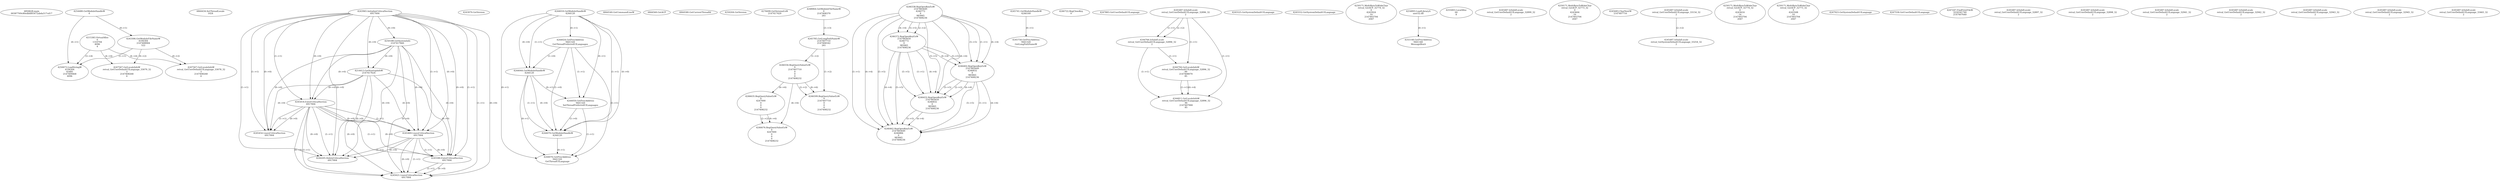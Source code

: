 // Global SCDG with merge call
digraph {
	0 [label="6850628.main
00387769c80edbfd05472abda517cd17"]
	1 [label="4254480.GetModuleHandleW
0"]
	2 [label="6844434.SetThreadLocale
1024"]
	3 [label="4243965.InitializeCriticalSection
6917004"]
	4 [label="4243979.GetVersion
"]
	5 [label="4244018.GetModuleHandleW
4244120"]
	6 [label="4244024.GetProcAddress
9441320
GetThreadPreferredUILanguages"]
	5 -> 6 [label="(0-->1)"]
	7 [label="4244044.GetModuleHandleW
4244120"]
	5 -> 7 [label="(1-->1)"]
	5 -> 7 [label="(0-->0)"]
	6 -> 7 [label="(1-->0)"]
	8 [label="4244050.GetProcAddress
9441320
SetThreadPreferredUILanguages"]
	5 -> 8 [label="(0-->1)"]
	6 -> 8 [label="(1-->1)"]
	7 -> 8 [label="(0-->1)"]
	9 [label="4244070.GetModuleHandleW
4244120"]
	5 -> 9 [label="(1-->1)"]
	7 -> 9 [label="(1-->1)"]
	5 -> 9 [label="(0-->0)"]
	6 -> 9 [label="(1-->0)"]
	7 -> 9 [label="(0-->0)"]
	8 -> 9 [label="(1-->0)"]
	10 [label="4244076.GetProcAddress
9441320
GetThreadUILanguage"]
	5 -> 10 [label="(0-->1)"]
	6 -> 10 [label="(1-->1)"]
	7 -> 10 [label="(0-->1)"]
	8 -> 10 [label="(1-->1)"]
	9 -> 10 [label="(0-->1)"]
	11 [label="4250188.GetSystemInfo
2147417660"]
	3 -> 11 [label="(0-->0)"]
	12 [label="6844540.GetCommandLineW
"]
	13 [label="4214413.GetStartupInfoW
2147417624"]
	3 -> 13 [label="(0-->0)"]
	11 -> 13 [label="(0-->0)"]
	14 [label="6844560.GetACP
"]
	15 [label="6844580.GetCurrentThreadId
"]
	16 [label="4250204.GetVersion
"]
	17 [label="4276690.GetVersionExW
2147417420"]
	18 [label="4243306.GetModuleFileNameW
4194304
2147408904
522"]
	1 -> 18 [label="(0-->1)"]
	19 [label="4248064.GetModuleFileNameW
0
2147408370
261"]
	20 [label="4215383.VirtualAlloc
0
1310704
4096
4"]
	21 [label="4246338.RegOpenKeyExW
2147483649
4246772
0
983065
2147408236"]
	22 [label="4245741.GetModuleHandleW
4246160"]
	23 [label="4245758.GetProcAddress
9441320
GetLongPathNameW"]
	22 -> 23 [label="(0-->1)"]
	24 [label="4245785.GetLongPathNameW
2147407710
2147406542
261"]
	19 -> 24 [label="(3-->3)"]
	25 [label="4246556.RegQueryValueExW
0
2147407710
0
0
0
2147408232"]
	24 -> 25 [label="(1-->2)"]
	26 [label="4246635.RegQueryValueExW
0
4247000
0
0
0
2147408232"]
	25 -> 26 [label="(6-->6)"]
	27 [label="4246676.RegQueryValueExW
0
4247000
0
0
0
2147408232"]
	26 -> 27 [label="(2-->2)"]
	25 -> 27 [label="(6-->6)"]
	26 -> 27 [label="(6-->6)"]
	28 [label="4246722.RegCloseKey
0"]
	29 [label="4247883.GetUserDefaultUILanguage
"]
	30 [label="4245418.EnterCriticalSection
6917004"]
	3 -> 30 [label="(1-->1)"]
	3 -> 30 [label="(0-->0)"]
	11 -> 30 [label="(0-->0)"]
	13 -> 30 [label="(0-->0)"]
	31 [label="4245469.LeaveCriticalSection
6917004"]
	3 -> 31 [label="(1-->1)"]
	30 -> 31 [label="(1-->1)"]
	3 -> 31 [label="(0-->0)"]
	11 -> 31 [label="(0-->0)"]
	13 -> 31 [label="(0-->0)"]
	30 -> 31 [label="(0-->0)"]
	32 [label="4245487.IsValidLocale
retval_GetUserDefaultUILanguage_32896_32
2"]
	33 [label="4244766.IsValidLocale
retval_GetUserDefaultUILanguage_32896_32
2"]
	32 -> 33 [label="(1-->1)"]
	32 -> 33 [label="(2-->2)"]
	34 [label="4244794.GetLocaleInfoW
retval_GetUserDefaultUILanguage_32896_32
89
2147408070
85"]
	32 -> 34 [label="(1-->1)"]
	33 -> 34 [label="(1-->1)"]
	35 [label="4244811.GetLocaleInfoW
retval_GetUserDefaultUILanguage_32896_32
90
2147407900
85"]
	32 -> 35 [label="(1-->1)"]
	33 -> 35 [label="(1-->1)"]
	34 -> 35 [label="(1-->1)"]
	34 -> 35 [label="(4-->4)"]
	36 [label="4245525.GetSystemDefaultUILanguage
"]
	37 [label="4245552.GetSystemDefaultUILanguage
"]
	38 [label="4250171.MultiByteToWideChar
retval_GetACP_32774_32
0
4243924
10
2147403704
2047"]
	39 [label="4254893.LoadLibraryA
user32.dll"]
	40 [label="4255003.LocalAlloc
64
8"]
	41 [label="4255148.GetProcAddress
9441340
MessageBoxA"]
	39 -> 41 [label="(0-->1)"]
	42 [label="4244205.DeleteCriticalSection
6917004"]
	3 -> 42 [label="(1-->1)"]
	30 -> 42 [label="(1-->1)"]
	31 -> 42 [label="(1-->1)"]
	3 -> 42 [label="(0-->0)"]
	11 -> 42 [label="(0-->0)"]
	13 -> 42 [label="(0-->0)"]
	30 -> 42 [label="(0-->0)"]
	31 -> 42 [label="(0-->0)"]
	43 [label="4246372.RegOpenKeyExW
2147483650
4246772
0
983065
2147408236"]
	21 -> 43 [label="(2-->2)"]
	21 -> 43 [label="(4-->4)"]
	21 -> 43 [label="(5-->5)"]
	44 [label="4245487.IsValidLocale
retval_GetUserDefaultUILanguage_32899_32
2"]
	45 [label="4250171.MultiByteToWideChar
retval_GetACP_32773_32
0
4243604
10
2147403704
2047"]
	46 [label="4246402.RegOpenKeyExW
2147483649
4246832
0
983065
2147408236"]
	21 -> 46 [label="(1-->1)"]
	21 -> 46 [label="(4-->4)"]
	43 -> 46 [label="(4-->4)"]
	21 -> 46 [label="(5-->5)"]
	43 -> 46 [label="(5-->5)"]
	47 [label="4246432.RegOpenKeyExW
2147483650
4246832
0
983065
2147408236"]
	43 -> 47 [label="(1-->1)"]
	46 -> 47 [label="(2-->2)"]
	21 -> 47 [label="(4-->4)"]
	43 -> 47 [label="(4-->4)"]
	46 -> 47 [label="(4-->4)"]
	21 -> 47 [label="(5-->5)"]
	43 -> 47 [label="(5-->5)"]
	46 -> 47 [label="(5-->5)"]
	48 [label="4246462.RegOpenKeyExW
2147483649
4246884
0
983065
2147408236"]
	21 -> 48 [label="(1-->1)"]
	46 -> 48 [label="(1-->1)"]
	21 -> 48 [label="(4-->4)"]
	43 -> 48 [label="(4-->4)"]
	46 -> 48 [label="(4-->4)"]
	47 -> 48 [label="(4-->4)"]
	21 -> 48 [label="(5-->5)"]
	43 -> 48 [label="(5-->5)"]
	46 -> 48 [label="(5-->5)"]
	47 -> 48 [label="(5-->5)"]
	49 [label="4245683.CharNextW
2147407716"]
	50 [label="4245487.IsValidLocale
retval_GetUserDefaultUILanguage_33154_32
2"]
	51 [label="4250171.MultiByteToWideChar
retval_GetACP_32774_32
0
4243616
14
2147403704
2047"]
	52 [label="4250171.MultiByteToWideChar
retval_GetACP_32773_32
0
4243508
10
2147403704
2047"]
	53 [label="4246599.RegQueryValueExW
0
2147407710
0
0
0
2147408232"]
	24 -> 53 [label="(1-->2)"]
	25 -> 53 [label="(2-->2)"]
	25 -> 53 [label="(6-->6)"]
	54 [label="4245454.LeaveCriticalSection
6917004"]
	3 -> 54 [label="(1-->1)"]
	30 -> 54 [label="(1-->1)"]
	3 -> 54 [label="(0-->0)"]
	11 -> 54 [label="(0-->0)"]
	13 -> 54 [label="(0-->0)"]
	30 -> 54 [label="(0-->0)"]
	55 [label="4247923.GetSystemDefaultUILanguage
"]
	56 [label="4247558.GetUserDefaultUILanguage
"]
	57 [label="4247567.GetLocaleInfoW
retval_GetUserDefaultUILanguage_33078_32
3
2147408268
4"]
	18 -> 57 [label="(0-->2)"]
	20 -> 57 [label="(4-->4)"]
	58 [label="4247247.FindFirstFileW
3224341740
2147407640"]
	59 [label="4250073.LoadStringW
4194304
65485
2147409468
4096"]
	1 -> 59 [label="(0-->1)"]
	18 -> 59 [label="(1-->1)"]
	20 -> 59 [label="(3-->4)"]
	60 [label="4247567.GetLocaleInfoW
retval_GetUserDefaultUILanguage_33079_32
3
2147408268
4"]
	18 -> 60 [label="(0-->2)"]
	20 -> 60 [label="(4-->4)"]
	61 [label="4245487.IsValidLocale
retval_GetUserDefaultUILanguage_32897_32
2"]
	62 [label="4245487.IsValidLocale
retval_GetUserDefaultUILanguage_32898_32
2"]
	63 [label="4245487.IsValidLocale
retval_GetUserDefaultUILanguage_32941_32
2"]
	64 [label="4245487.IsValidLocale
retval_GetUserDefaultUILanguage_32942_32
2"]
	65 [label="4245487.IsValidLocale
retval_GetUserDefaultUILanguage_32943_32
2"]
	66 [label="4245487.IsValidLocale
retval_GetUserDefaultUILanguage_32945_32
2"]
	67 [label="4245580.EnterCriticalSection
6917004"]
	3 -> 67 [label="(1-->1)"]
	30 -> 67 [label="(1-->1)"]
	31 -> 67 [label="(1-->1)"]
	3 -> 67 [label="(0-->0)"]
	11 -> 67 [label="(0-->0)"]
	13 -> 67 [label="(0-->0)"]
	30 -> 67 [label="(0-->0)"]
	31 -> 67 [label="(0-->0)"]
	68 [label="4245621.LeaveCriticalSection
6917004"]
	3 -> 68 [label="(1-->1)"]
	30 -> 68 [label="(1-->1)"]
	31 -> 68 [label="(1-->1)"]
	67 -> 68 [label="(1-->1)"]
	3 -> 68 [label="(0-->0)"]
	11 -> 68 [label="(0-->0)"]
	13 -> 68 [label="(0-->0)"]
	30 -> 68 [label="(0-->0)"]
	31 -> 68 [label="(0-->0)"]
	67 -> 68 [label="(0-->0)"]
	69 [label="4245487.IsValidLocale
retval_GetSystemDefaultUILanguage_33254_32
2"]
	50 -> 69 [label="(2-->2)"]
	70 [label="4245487.IsValidLocale
retval_GetUserDefaultUILanguage_33465_32
2"]
}
